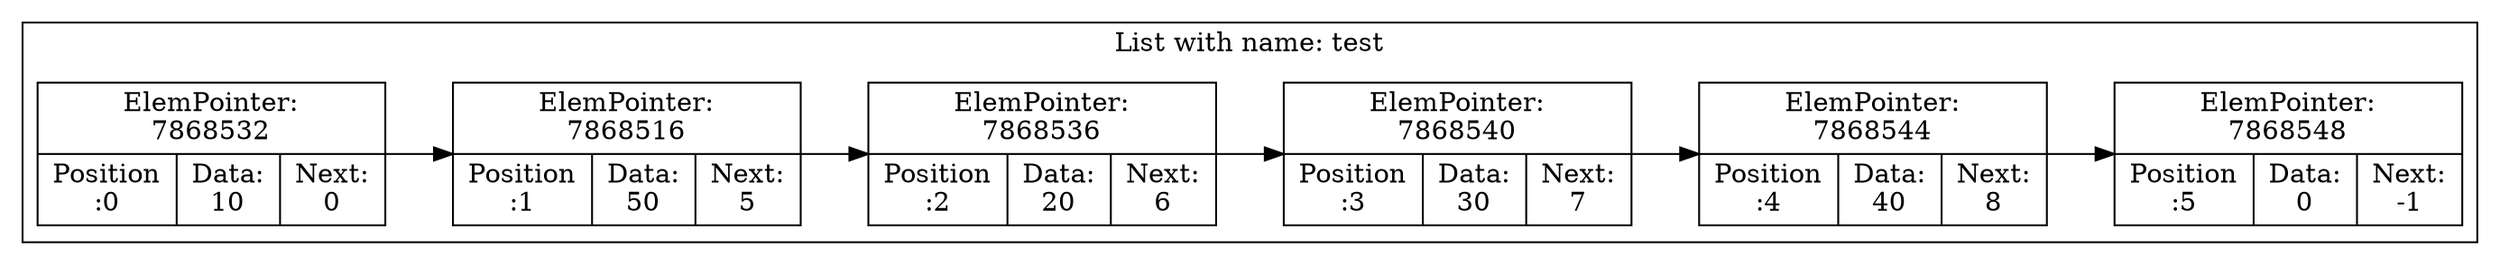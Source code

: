 digraph G{
rankdir=LR;
subgraph clusterlist {
0 [shape=record, label="ElemPointer:\n7868532 | {Position\n:0 | Data:\n10 | Next:\n0}"];
0->1
1 [shape=record, label="ElemPointer:\n7868516 | {Position\n:1 | Data:\n50 | Next:\n5}"];
1->2
2 [shape=record, label="ElemPointer:\n7868536 | {Position\n:2 | Data:\n20 | Next:\n6}"];
2->3
3 [shape=record, label="ElemPointer:\n7868540 | {Position\n:3 | Data:\n30 | Next:\n7}"];
3->4
4 [shape=record, label="ElemPointer:\n7868544 | {Position\n:4 | Data:\n40 | Next:\n8}"];
4->5
5 [shape=record, label="ElemPointer:\n7868548 | {Position\n:5 | Data:\n0 | Next:\n-1}"];
label = "List with name: test"}
}
